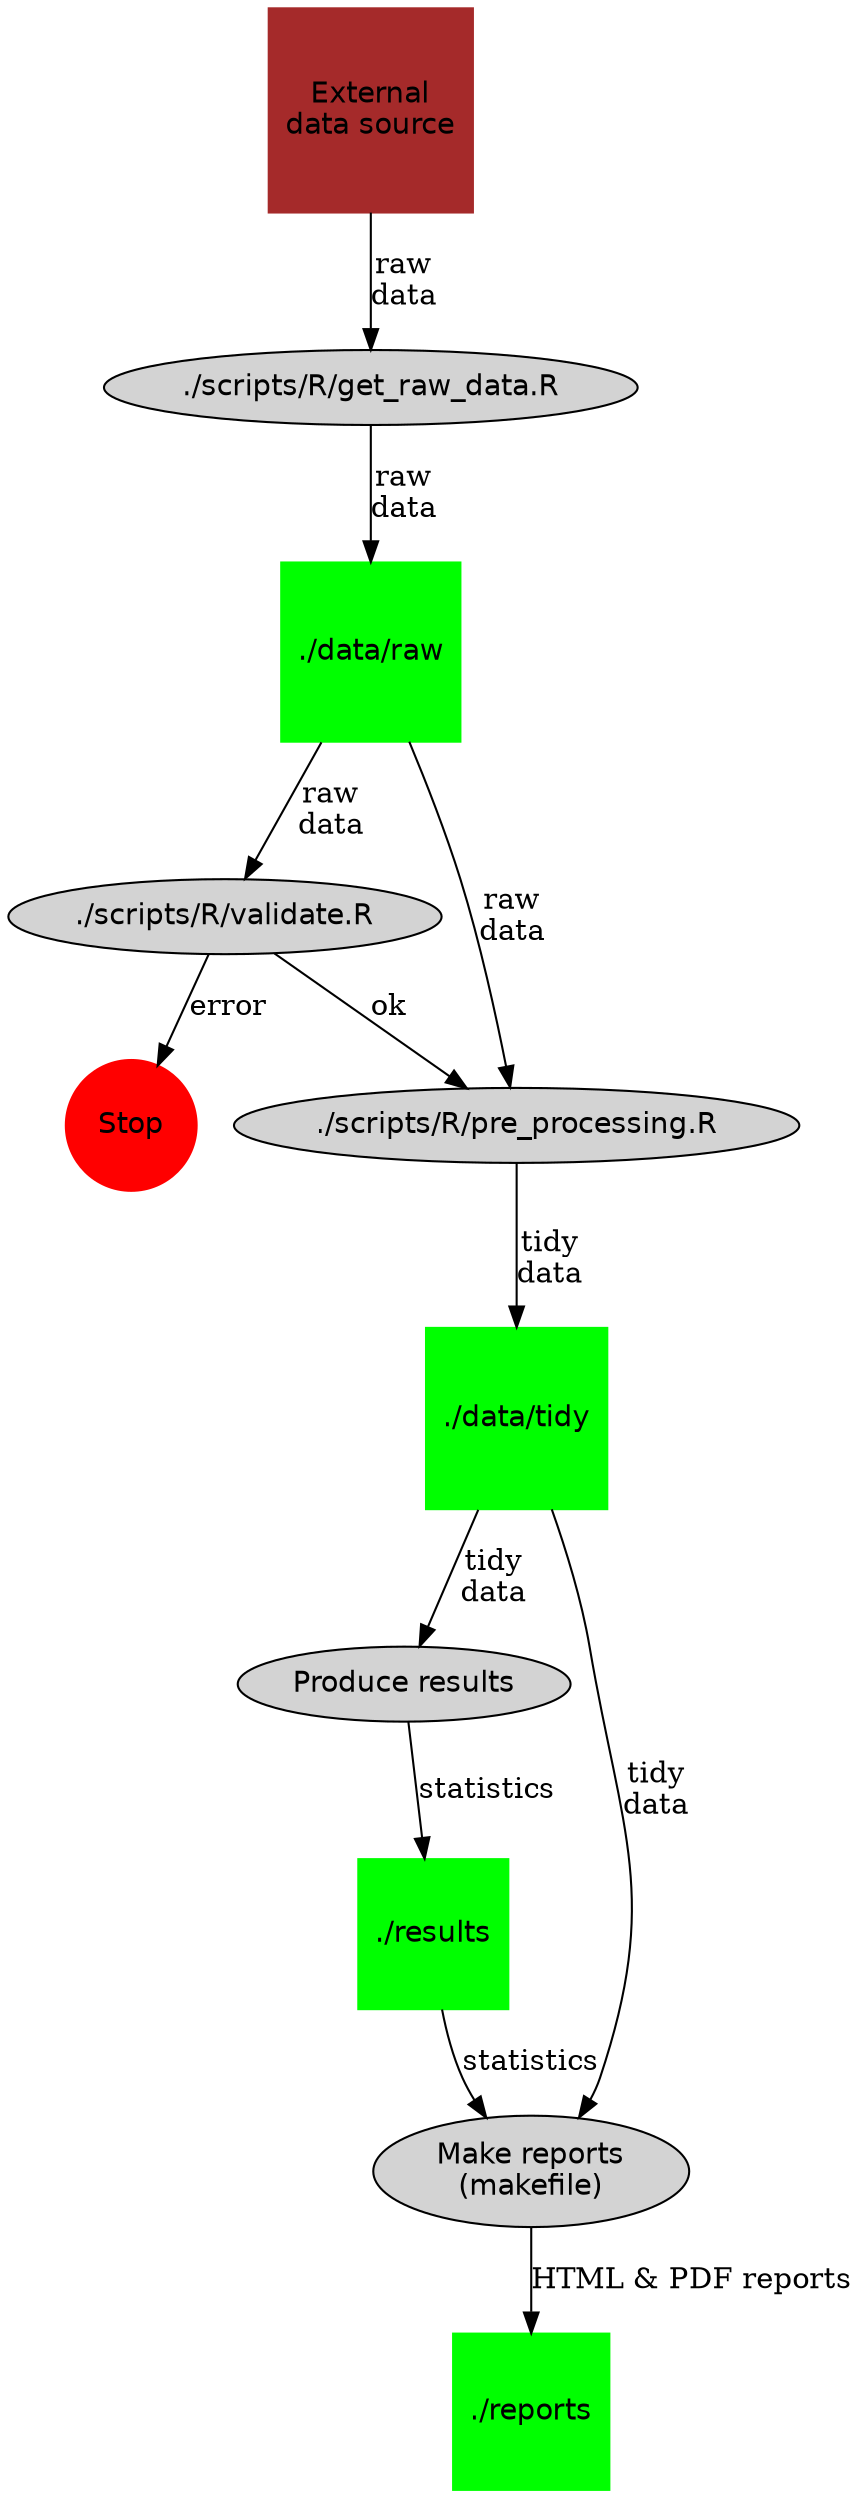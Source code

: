 digraph {
  
  node[style = filled,
       fontname = "helvetica"]
  
  # Nodes
  ## External entities
  data_source[label = "External\ndata source", shape = square, color = Brown];
  
  ## Data stores
  raw_data_store[label = "./data/raw", shape = square, color = Green];
  tidy_data_store[label = "./data/tidy", shape = square, color = Green];
  results_store[label = "./results", shape = square, color = Green];
  reports_store[label = "./reports", shape = square, color = Green];
  
  ## Processes (scripts)
  acquire_data[label = "./scripts/R/get_raw_data.R"]
  validate_data[label = "./scripts/R/validate.R"];
  pre_process[label = "./scripts/R/pre_processing.R"];
  produce_results[label = "Produce results"];
  make_reports[label = "Make reports\n(makefile)"];
  
  stop[label = "Stop", shape = circle, color = Red]
  
  # Edges (data flows)
  data_source -> acquire_data[label = "raw\ndata"]
  acquire_data -> raw_data_store[label = "raw\ndata"]
  raw_data_store -> validate_data[label = "raw\ndata"];
  validate_data -> pre_process[label = "ok"];
  validate_data -> stop[label = "error"];
  raw_data_store -> pre_process[label = "raw\ndata"]
  pre_process -> tidy_data_store[label = "tidy\ndata"];
  tidy_data_store -> produce_results[label = "tidy\ndata"];
  produce_results -> results_store[label = "statistics"];
  results_store -> make_reports[label = "statistics"];
  tidy_data_store -> make_reports[label = "tidy\ndata"];
  make_reports -> reports_store[label = "HTML & PDF reports"];
}